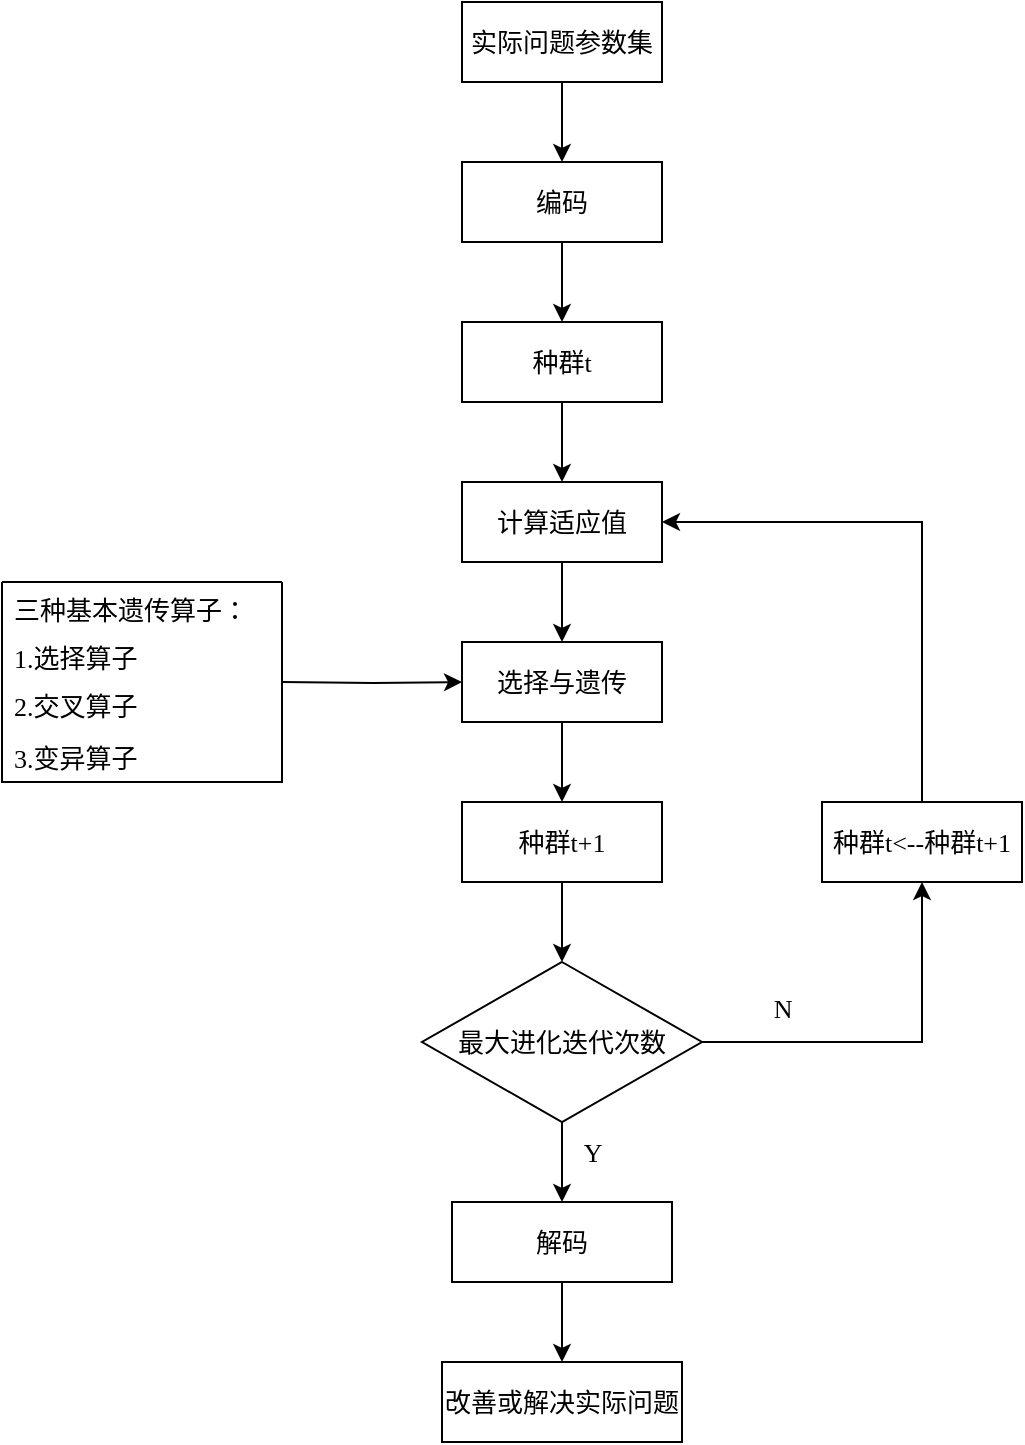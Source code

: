 <mxfile version="21.3.2" type="github">
  <diagram id="C5RBs43oDa-KdzZeNtuy" name="Page-1">
    <mxGraphModel dx="1877" dy="549" grid="1" gridSize="10" guides="1" tooltips="1" connect="1" arrows="1" fold="1" page="1" pageScale="1" pageWidth="827" pageHeight="1169" math="0" shadow="0">
      <root>
        <mxCell id="WIyWlLk6GJQsqaUBKTNV-0" />
        <mxCell id="WIyWlLk6GJQsqaUBKTNV-1" parent="WIyWlLk6GJQsqaUBKTNV-0" />
        <mxCell id="dtLqzSOW9jpUZC_-jgEE-11" value="" style="edgeStyle=orthogonalEdgeStyle;rounded=0;orthogonalLoop=1;jettySize=auto;html=1;" parent="WIyWlLk6GJQsqaUBKTNV-1" source="dtLqzSOW9jpUZC_-jgEE-0" target="dtLqzSOW9jpUZC_-jgEE-1" edge="1">
          <mxGeometry relative="1" as="geometry" />
        </mxCell>
        <mxCell id="dtLqzSOW9jpUZC_-jgEE-0" value="&lt;font style=&quot;font-size: 13px;&quot; data-font-src=&quot;https://fonts.googleapis.com/css?family=%E5%AE%8B%E4%BD%93&quot; face=&quot;宋体&quot;&gt;实际问题参数集&lt;/font&gt;" style="rounded=0;whiteSpace=wrap;html=1;" parent="WIyWlLk6GJQsqaUBKTNV-1" vertex="1">
          <mxGeometry x="140" y="40" width="100" height="40" as="geometry" />
        </mxCell>
        <mxCell id="dtLqzSOW9jpUZC_-jgEE-12" value="" style="edgeStyle=orthogonalEdgeStyle;rounded=0;orthogonalLoop=1;jettySize=auto;html=1;" parent="WIyWlLk6GJQsqaUBKTNV-1" source="dtLqzSOW9jpUZC_-jgEE-1" target="dtLqzSOW9jpUZC_-jgEE-2" edge="1">
          <mxGeometry relative="1" as="geometry" />
        </mxCell>
        <mxCell id="dtLqzSOW9jpUZC_-jgEE-1" value="&lt;font style=&quot;font-size: 13px;&quot; data-font-src=&quot;https://fonts.googleapis.com/css?family=%E5%AE%8B%E4%BD%93&quot; face=&quot;宋体&quot;&gt;编码&lt;/font&gt;" style="rounded=0;whiteSpace=wrap;html=1;" parent="WIyWlLk6GJQsqaUBKTNV-1" vertex="1">
          <mxGeometry x="140" y="120" width="100" height="40" as="geometry" />
        </mxCell>
        <mxCell id="dtLqzSOW9jpUZC_-jgEE-13" value="" style="edgeStyle=orthogonalEdgeStyle;rounded=0;orthogonalLoop=1;jettySize=auto;html=1;" parent="WIyWlLk6GJQsqaUBKTNV-1" source="dtLqzSOW9jpUZC_-jgEE-2" target="dtLqzSOW9jpUZC_-jgEE-3" edge="1">
          <mxGeometry relative="1" as="geometry" />
        </mxCell>
        <mxCell id="dtLqzSOW9jpUZC_-jgEE-2" value="&lt;font style=&quot;font-size: 13px;&quot; data-font-src=&quot;https://fonts.googleapis.com/css?family=%E5%AE%8B%E4%BD%93&quot; face=&quot;宋体&quot;&gt;种群t&lt;/font&gt;" style="rounded=0;whiteSpace=wrap;html=1;" parent="WIyWlLk6GJQsqaUBKTNV-1" vertex="1">
          <mxGeometry x="140" y="200" width="100" height="40" as="geometry" />
        </mxCell>
        <mxCell id="dtLqzSOW9jpUZC_-jgEE-14" value="" style="edgeStyle=orthogonalEdgeStyle;rounded=0;orthogonalLoop=1;jettySize=auto;html=1;" parent="WIyWlLk6GJQsqaUBKTNV-1" source="dtLqzSOW9jpUZC_-jgEE-3" target="dtLqzSOW9jpUZC_-jgEE-4" edge="1">
          <mxGeometry relative="1" as="geometry" />
        </mxCell>
        <mxCell id="dtLqzSOW9jpUZC_-jgEE-3" value="&lt;font style=&quot;font-size: 13px;&quot; data-font-src=&quot;https://fonts.googleapis.com/css?family=%E5%AE%8B%E4%BD%93&quot; face=&quot;宋体&quot;&gt;计算适应值&lt;/font&gt;" style="rounded=0;whiteSpace=wrap;html=1;" parent="WIyWlLk6GJQsqaUBKTNV-1" vertex="1">
          <mxGeometry x="140" y="280" width="100" height="40" as="geometry" />
        </mxCell>
        <mxCell id="dtLqzSOW9jpUZC_-jgEE-15" value="" style="edgeStyle=orthogonalEdgeStyle;rounded=0;orthogonalLoop=1;jettySize=auto;html=1;" parent="WIyWlLk6GJQsqaUBKTNV-1" source="dtLqzSOW9jpUZC_-jgEE-4" target="dtLqzSOW9jpUZC_-jgEE-5" edge="1">
          <mxGeometry relative="1" as="geometry" />
        </mxCell>
        <mxCell id="dtLqzSOW9jpUZC_-jgEE-4" value="&lt;font style=&quot;font-size: 13px;&quot; data-font-src=&quot;https://fonts.googleapis.com/css?family=%E5%AE%8B%E4%BD%93&quot; face=&quot;宋体&quot;&gt;选择与遗传&lt;/font&gt;" style="rounded=0;whiteSpace=wrap;html=1;" parent="WIyWlLk6GJQsqaUBKTNV-1" vertex="1">
          <mxGeometry x="140" y="360" width="100" height="40" as="geometry" />
        </mxCell>
        <mxCell id="dtLqzSOW9jpUZC_-jgEE-16" value="" style="edgeStyle=orthogonalEdgeStyle;rounded=0;orthogonalLoop=1;jettySize=auto;html=1;" parent="WIyWlLk6GJQsqaUBKTNV-1" source="dtLqzSOW9jpUZC_-jgEE-5" target="dtLqzSOW9jpUZC_-jgEE-6" edge="1">
          <mxGeometry relative="1" as="geometry" />
        </mxCell>
        <mxCell id="dtLqzSOW9jpUZC_-jgEE-5" value="&lt;font style=&quot;font-size: 13px;&quot; data-font-src=&quot;https://fonts.googleapis.com/css?family=%E5%AE%8B%E4%BD%93&quot; face=&quot;宋体&quot;&gt;种群t+1&lt;/font&gt;" style="rounded=0;whiteSpace=wrap;html=1;" parent="WIyWlLk6GJQsqaUBKTNV-1" vertex="1">
          <mxGeometry x="140" y="440" width="100" height="40" as="geometry" />
        </mxCell>
        <mxCell id="dtLqzSOW9jpUZC_-jgEE-17" value="" style="edgeStyle=orthogonalEdgeStyle;rounded=0;orthogonalLoop=1;jettySize=auto;html=1;" parent="WIyWlLk6GJQsqaUBKTNV-1" source="dtLqzSOW9jpUZC_-jgEE-6" target="dtLqzSOW9jpUZC_-jgEE-7" edge="1">
          <mxGeometry relative="1" as="geometry" />
        </mxCell>
        <mxCell id="dtLqzSOW9jpUZC_-jgEE-20" style="edgeStyle=orthogonalEdgeStyle;rounded=0;orthogonalLoop=1;jettySize=auto;html=1;entryX=0.5;entryY=1;entryDx=0;entryDy=0;" parent="WIyWlLk6GJQsqaUBKTNV-1" source="dtLqzSOW9jpUZC_-jgEE-6" target="dtLqzSOW9jpUZC_-jgEE-10" edge="1">
          <mxGeometry relative="1" as="geometry" />
        </mxCell>
        <mxCell id="dtLqzSOW9jpUZC_-jgEE-6" value="&lt;font style=&quot;font-size: 13px;&quot; data-font-src=&quot;https://fonts.googleapis.com/css?family=%E5%AE%8B%E4%BD%93&quot; face=&quot;宋体&quot;&gt;最大进化迭代次数&lt;/font&gt;" style="rhombus;whiteSpace=wrap;html=1;" parent="WIyWlLk6GJQsqaUBKTNV-1" vertex="1">
          <mxGeometry x="120" y="520" width="140" height="80" as="geometry" />
        </mxCell>
        <mxCell id="dtLqzSOW9jpUZC_-jgEE-18" value="" style="edgeStyle=orthogonalEdgeStyle;rounded=0;orthogonalLoop=1;jettySize=auto;html=1;" parent="WIyWlLk6GJQsqaUBKTNV-1" source="dtLqzSOW9jpUZC_-jgEE-7" target="dtLqzSOW9jpUZC_-jgEE-8" edge="1">
          <mxGeometry relative="1" as="geometry" />
        </mxCell>
        <mxCell id="dtLqzSOW9jpUZC_-jgEE-7" value="&lt;font style=&quot;font-size: 13px;&quot; data-font-src=&quot;https://fonts.googleapis.com/css?family=%E5%AE%8B%E4%BD%93&quot; face=&quot;宋体&quot;&gt;解码&lt;/font&gt;" style="rounded=0;whiteSpace=wrap;html=1;" parent="WIyWlLk6GJQsqaUBKTNV-1" vertex="1">
          <mxGeometry x="135" y="640" width="110" height="40" as="geometry" />
        </mxCell>
        <mxCell id="dtLqzSOW9jpUZC_-jgEE-8" value="&lt;font style=&quot;font-size: 13px;&quot; data-font-src=&quot;https://fonts.googleapis.com/css?family=%E5%AE%8B%E4%BD%93&quot; face=&quot;宋体&quot;&gt;改善或解决实际问题&lt;/font&gt;" style="rounded=0;whiteSpace=wrap;html=1;" parent="WIyWlLk6GJQsqaUBKTNV-1" vertex="1">
          <mxGeometry x="130" y="720" width="120" height="40" as="geometry" />
        </mxCell>
        <mxCell id="dtLqzSOW9jpUZC_-jgEE-19" value="" style="edgeStyle=orthogonalEdgeStyle;rounded=0;orthogonalLoop=1;jettySize=auto;html=1;" parent="WIyWlLk6GJQsqaUBKTNV-1" target="dtLqzSOW9jpUZC_-jgEE-4" edge="1">
          <mxGeometry relative="1" as="geometry">
            <mxPoint x="50" y="380" as="sourcePoint" />
          </mxGeometry>
        </mxCell>
        <mxCell id="dtLqzSOW9jpUZC_-jgEE-21" style="edgeStyle=orthogonalEdgeStyle;rounded=0;orthogonalLoop=1;jettySize=auto;html=1;exitX=0.5;exitY=0;exitDx=0;exitDy=0;entryX=1;entryY=0.5;entryDx=0;entryDy=0;" parent="WIyWlLk6GJQsqaUBKTNV-1" source="dtLqzSOW9jpUZC_-jgEE-10" target="dtLqzSOW9jpUZC_-jgEE-3" edge="1">
          <mxGeometry relative="1" as="geometry" />
        </mxCell>
        <mxCell id="dtLqzSOW9jpUZC_-jgEE-10" value="&lt;font style=&quot;font-size: 13px;&quot; data-font-src=&quot;https://fonts.googleapis.com/css?family=%E5%AE%8B%E4%BD%93&quot; face=&quot;宋体&quot;&gt;种群t&amp;lt;--种群t+1&lt;/font&gt;" style="rounded=0;whiteSpace=wrap;html=1;" parent="WIyWlLk6GJQsqaUBKTNV-1" vertex="1">
          <mxGeometry x="320" y="440" width="100" height="40" as="geometry" />
        </mxCell>
        <mxCell id="KAfDhthBE1BEc1zelybx-0" value="" style="swimlane;fontStyle=0;childLayout=stackLayout;horizontal=1;startSize=0;fillColor=none;horizontalStack=0;resizeParent=1;resizeParentMax=0;resizeLast=0;collapsible=1;marginBottom=0;html=1;fontFamily=宋体;fontSource=https%3A%2F%2Ffonts.googleapis.com%2Fcss%3Ffamily%3D%25E5%25AE%258B%25E4%25BD%2593;fontSize=13;" vertex="1" parent="WIyWlLk6GJQsqaUBKTNV-1">
          <mxGeometry x="-90" y="330" width="140" height="100" as="geometry">
            <mxRectangle x="-140" y="470" width="60" height="30" as="alternateBounds" />
          </mxGeometry>
        </mxCell>
        <mxCell id="KAfDhthBE1BEc1zelybx-7" value="三种基本遗传算子：" style="text;strokeColor=none;fillColor=none;align=left;verticalAlign=top;spacingLeft=4;spacingRight=4;overflow=hidden;rotatable=0;points=[[0,0.5],[1,0.5]];portConstraint=eastwest;whiteSpace=wrap;html=1;fontFamily=宋体;fontSource=https%3A%2F%2Ffonts.googleapis.com%2Fcss%3Ffamily%3D%25E5%25AE%258B%25E4%25BD%2593;fontSize=13;" vertex="1" parent="KAfDhthBE1BEc1zelybx-0">
          <mxGeometry width="140" height="24" as="geometry" />
        </mxCell>
        <mxCell id="KAfDhthBE1BEc1zelybx-1" value="1.选择算子" style="text;strokeColor=none;fillColor=none;align=left;verticalAlign=top;spacingLeft=4;spacingRight=4;overflow=hidden;rotatable=0;points=[[0,0.5],[1,0.5]];portConstraint=eastwest;whiteSpace=wrap;html=1;fontFamily=宋体;fontSource=https%3A%2F%2Ffonts.googleapis.com%2Fcss%3Ffamily%3D%25E5%25AE%258B%25E4%25BD%2593;fontSize=13;" vertex="1" parent="KAfDhthBE1BEc1zelybx-0">
          <mxGeometry y="24" width="140" height="24" as="geometry" />
        </mxCell>
        <mxCell id="KAfDhthBE1BEc1zelybx-2" value="2.交叉算子" style="text;strokeColor=none;fillColor=none;align=left;verticalAlign=top;spacingLeft=4;spacingRight=4;overflow=hidden;rotatable=0;points=[[0,0.5],[1,0.5]];portConstraint=eastwest;whiteSpace=wrap;html=1;fontFamily=宋体;fontSource=https%3A%2F%2Ffonts.googleapis.com%2Fcss%3Ffamily%3D%25E5%25AE%258B%25E4%25BD%2593;fontSize=13;" vertex="1" parent="KAfDhthBE1BEc1zelybx-0">
          <mxGeometry y="48" width="140" height="26" as="geometry" />
        </mxCell>
        <mxCell id="KAfDhthBE1BEc1zelybx-3" value="3.变异算子" style="text;strokeColor=none;fillColor=none;align=left;verticalAlign=top;spacingLeft=4;spacingRight=4;overflow=hidden;rotatable=0;points=[[0,0.5],[1,0.5]];portConstraint=eastwest;whiteSpace=wrap;html=1;fontFamily=宋体;fontSource=https%3A%2F%2Ffonts.googleapis.com%2Fcss%3Ffamily%3D%25E5%25AE%258B%25E4%25BD%2593;fontSize=13;" vertex="1" parent="KAfDhthBE1BEc1zelybx-0">
          <mxGeometry y="74" width="140" height="26" as="geometry" />
        </mxCell>
        <mxCell id="KAfDhthBE1BEc1zelybx-8" value="&lt;font style=&quot;font-size: 13px;&quot; data-font-src=&quot;https://fonts.googleapis.com/css?family=%E5%AE%8B%E4%BD%93&quot; face=&quot;宋体&quot;&gt;Y&lt;/font&gt;" style="text;html=1;align=center;verticalAlign=middle;resizable=0;points=[];autosize=1;strokeColor=none;fillColor=none;" vertex="1" parent="WIyWlLk6GJQsqaUBKTNV-1">
          <mxGeometry x="190" y="600" width="30" height="30" as="geometry" />
        </mxCell>
        <mxCell id="KAfDhthBE1BEc1zelybx-9" value="&lt;font style=&quot;font-size: 13px;&quot; data-font-src=&quot;https://fonts.googleapis.com/css?family=%E5%AE%8B%E4%BD%93&quot; face=&quot;宋体&quot;&gt;N&lt;/font&gt;" style="text;html=1;align=center;verticalAlign=middle;resizable=0;points=[];autosize=1;strokeColor=none;fillColor=none;" vertex="1" parent="WIyWlLk6GJQsqaUBKTNV-1">
          <mxGeometry x="285" y="528" width="30" height="30" as="geometry" />
        </mxCell>
      </root>
    </mxGraphModel>
  </diagram>
</mxfile>
